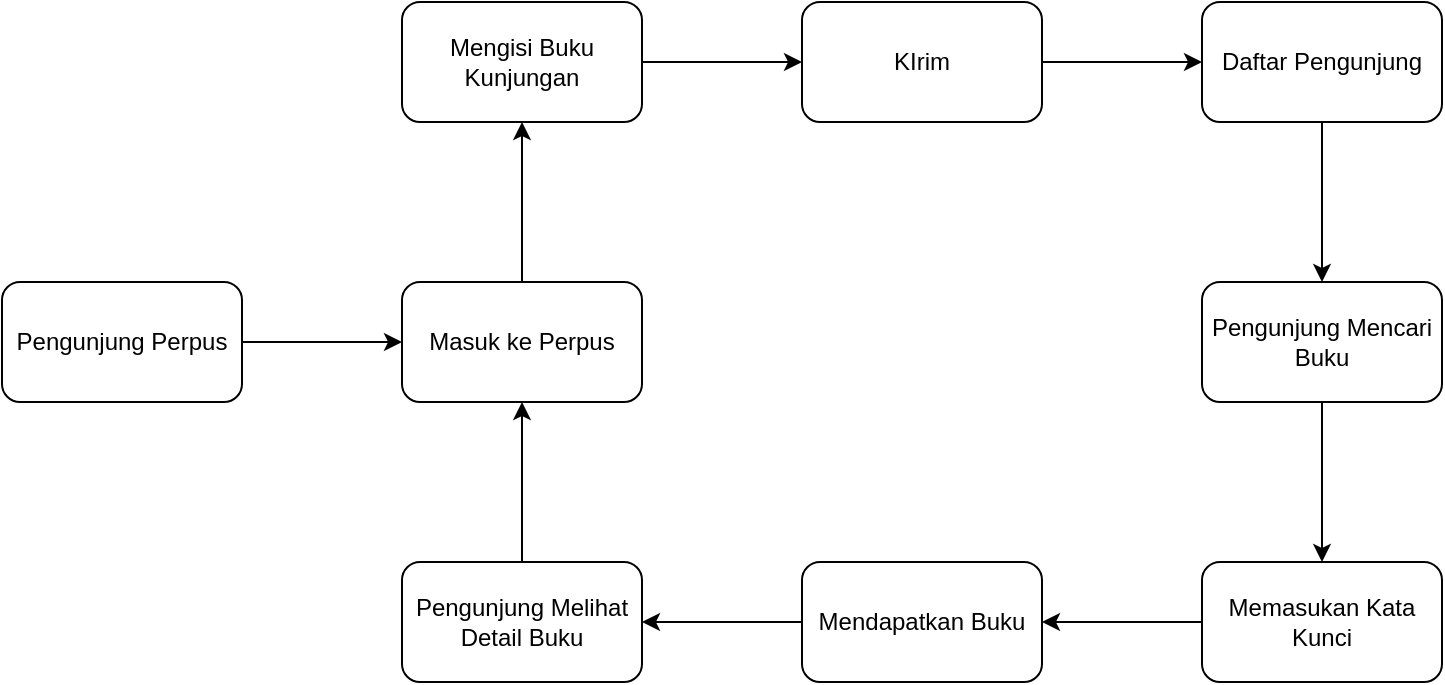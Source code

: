 <mxfile version="23.0.2" type="github">
  <diagram name="Page-1" id="xOnVEYrVPAXxLygGMSiz">
    <mxGraphModel dx="2946" dy="1554" grid="1" gridSize="10" guides="1" tooltips="1" connect="1" arrows="1" fold="1" page="1" pageScale="1" pageWidth="827" pageHeight="1169" math="0" shadow="0">
      <root>
        <mxCell id="0" />
        <mxCell id="1" parent="0" />
        <mxCell id="2FDOJqendrMGjCf90mKz-3" value="" style="edgeStyle=orthogonalEdgeStyle;rounded=0;orthogonalLoop=1;jettySize=auto;html=1;" edge="1" parent="1" source="2FDOJqendrMGjCf90mKz-1" target="2FDOJqendrMGjCf90mKz-2">
          <mxGeometry relative="1" as="geometry" />
        </mxCell>
        <mxCell id="2FDOJqendrMGjCf90mKz-1" value="Pengunjung Perpus" style="rounded=1;whiteSpace=wrap;html=1;" vertex="1" parent="1">
          <mxGeometry x="40" y="250" width="120" height="60" as="geometry" />
        </mxCell>
        <mxCell id="2FDOJqendrMGjCf90mKz-5" value="" style="edgeStyle=orthogonalEdgeStyle;rounded=0;orthogonalLoop=1;jettySize=auto;html=1;" edge="1" parent="1" source="2FDOJqendrMGjCf90mKz-2" target="2FDOJqendrMGjCf90mKz-4">
          <mxGeometry relative="1" as="geometry" />
        </mxCell>
        <mxCell id="2FDOJqendrMGjCf90mKz-2" value="Masuk ke Perpus" style="whiteSpace=wrap;html=1;rounded=1;" vertex="1" parent="1">
          <mxGeometry x="240" y="250" width="120" height="60" as="geometry" />
        </mxCell>
        <mxCell id="2FDOJqendrMGjCf90mKz-7" value="" style="edgeStyle=orthogonalEdgeStyle;rounded=0;orthogonalLoop=1;jettySize=auto;html=1;" edge="1" parent="1" source="2FDOJqendrMGjCf90mKz-4" target="2FDOJqendrMGjCf90mKz-6">
          <mxGeometry relative="1" as="geometry" />
        </mxCell>
        <mxCell id="2FDOJqendrMGjCf90mKz-4" value="Mengisi Buku Kunjungan" style="whiteSpace=wrap;html=1;rounded=1;" vertex="1" parent="1">
          <mxGeometry x="240" y="110" width="120" height="60" as="geometry" />
        </mxCell>
        <mxCell id="2FDOJqendrMGjCf90mKz-9" value="" style="edgeStyle=orthogonalEdgeStyle;rounded=0;orthogonalLoop=1;jettySize=auto;html=1;" edge="1" parent="1" source="2FDOJqendrMGjCf90mKz-6" target="2FDOJqendrMGjCf90mKz-8">
          <mxGeometry relative="1" as="geometry" />
        </mxCell>
        <mxCell id="2FDOJqendrMGjCf90mKz-6" value="KIrim" style="whiteSpace=wrap;html=1;rounded=1;" vertex="1" parent="1">
          <mxGeometry x="440" y="110" width="120" height="60" as="geometry" />
        </mxCell>
        <mxCell id="2FDOJqendrMGjCf90mKz-11" value="" style="edgeStyle=orthogonalEdgeStyle;rounded=0;orthogonalLoop=1;jettySize=auto;html=1;" edge="1" parent="1" source="2FDOJqendrMGjCf90mKz-8" target="2FDOJqendrMGjCf90mKz-10">
          <mxGeometry relative="1" as="geometry" />
        </mxCell>
        <mxCell id="2FDOJqendrMGjCf90mKz-8" value="Daftar Pengunjung" style="whiteSpace=wrap;html=1;rounded=1;" vertex="1" parent="1">
          <mxGeometry x="640" y="110" width="120" height="60" as="geometry" />
        </mxCell>
        <mxCell id="2FDOJqendrMGjCf90mKz-13" value="" style="edgeStyle=orthogonalEdgeStyle;rounded=0;orthogonalLoop=1;jettySize=auto;html=1;" edge="1" parent="1" source="2FDOJqendrMGjCf90mKz-10" target="2FDOJqendrMGjCf90mKz-12">
          <mxGeometry relative="1" as="geometry" />
        </mxCell>
        <mxCell id="2FDOJqendrMGjCf90mKz-10" value="Pengunjung Mencari Buku" style="whiteSpace=wrap;html=1;rounded=1;" vertex="1" parent="1">
          <mxGeometry x="640" y="250" width="120" height="60" as="geometry" />
        </mxCell>
        <mxCell id="2FDOJqendrMGjCf90mKz-15" value="" style="edgeStyle=orthogonalEdgeStyle;rounded=0;orthogonalLoop=1;jettySize=auto;html=1;" edge="1" parent="1" source="2FDOJqendrMGjCf90mKz-12" target="2FDOJqendrMGjCf90mKz-14">
          <mxGeometry relative="1" as="geometry" />
        </mxCell>
        <mxCell id="2FDOJqendrMGjCf90mKz-12" value="Memasukan Kata Kunci" style="whiteSpace=wrap;html=1;rounded=1;" vertex="1" parent="1">
          <mxGeometry x="640" y="390" width="120" height="60" as="geometry" />
        </mxCell>
        <mxCell id="2FDOJqendrMGjCf90mKz-17" value="" style="edgeStyle=orthogonalEdgeStyle;rounded=0;orthogonalLoop=1;jettySize=auto;html=1;" edge="1" parent="1" source="2FDOJqendrMGjCf90mKz-14" target="2FDOJqendrMGjCf90mKz-16">
          <mxGeometry relative="1" as="geometry" />
        </mxCell>
        <mxCell id="2FDOJqendrMGjCf90mKz-14" value="Mendapatkan Buku" style="whiteSpace=wrap;html=1;rounded=1;" vertex="1" parent="1">
          <mxGeometry x="440" y="390" width="120" height="60" as="geometry" />
        </mxCell>
        <mxCell id="2FDOJqendrMGjCf90mKz-18" value="" style="edgeStyle=orthogonalEdgeStyle;rounded=0;orthogonalLoop=1;jettySize=auto;html=1;" edge="1" parent="1" source="2FDOJqendrMGjCf90mKz-16" target="2FDOJqendrMGjCf90mKz-2">
          <mxGeometry relative="1" as="geometry" />
        </mxCell>
        <mxCell id="2FDOJqendrMGjCf90mKz-16" value="Pengunjung Melihat Detail Buku" style="whiteSpace=wrap;html=1;rounded=1;" vertex="1" parent="1">
          <mxGeometry x="240" y="390" width="120" height="60" as="geometry" />
        </mxCell>
      </root>
    </mxGraphModel>
  </diagram>
</mxfile>
